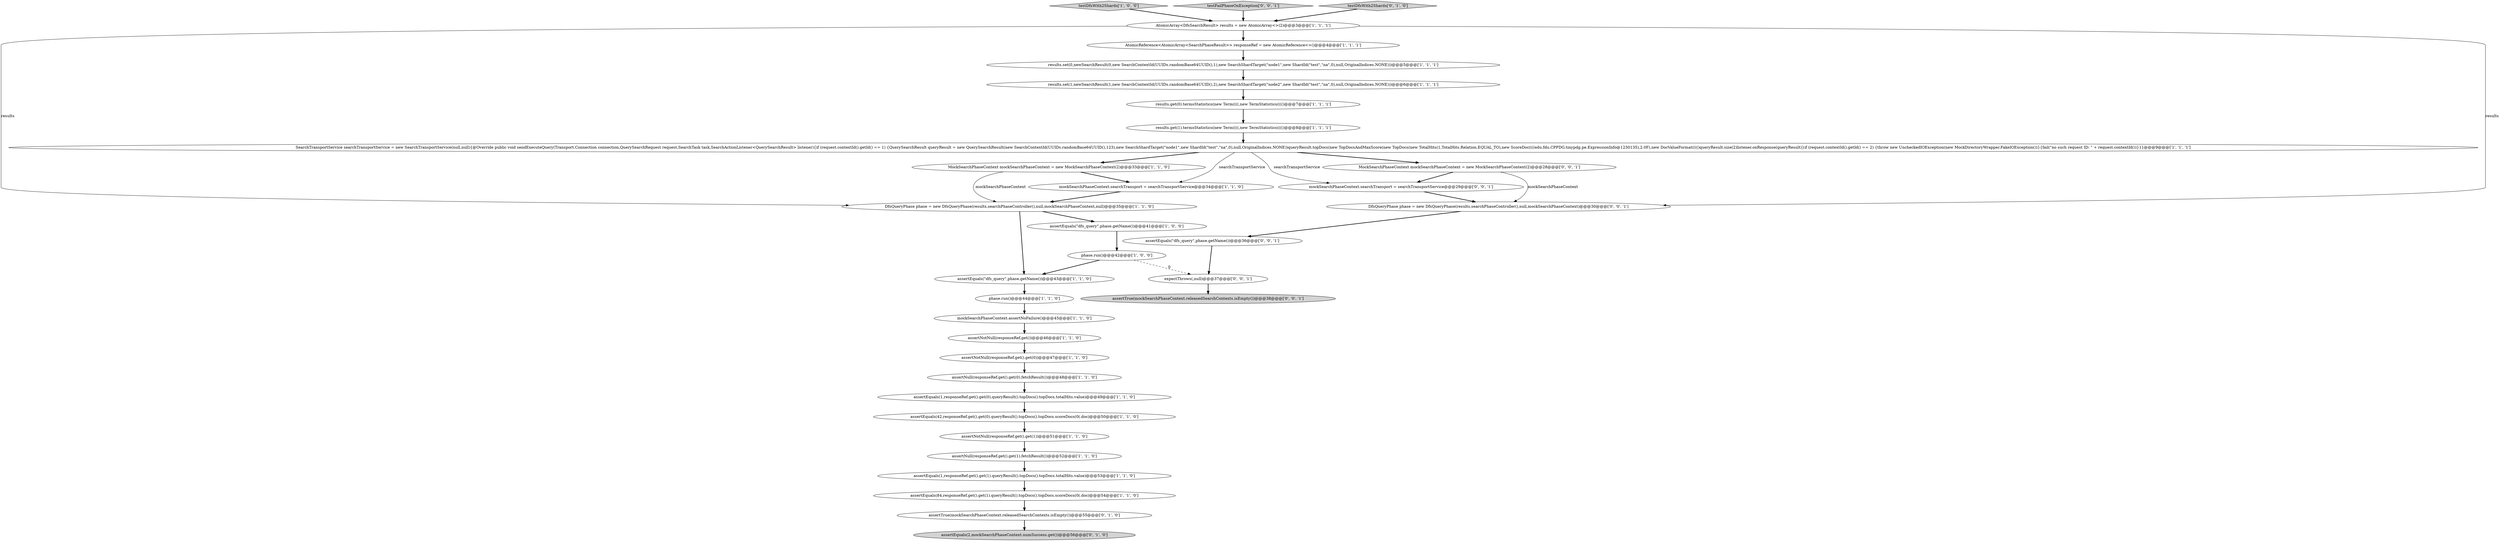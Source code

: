 digraph {
6 [style = filled, label = "mockSearchPhaseContext.assertNoFailure()@@@45@@@['1', '1', '0']", fillcolor = white, shape = ellipse image = "AAA0AAABBB1BBB"];
18 [style = filled, label = "AtomicReference<AtomicArray<SearchPhaseResult>> responseRef = new AtomicReference<>()@@@4@@@['1', '1', '1']", fillcolor = white, shape = ellipse image = "AAA0AAABBB1BBB"];
23 [style = filled, label = "testDfsWith2Shards['1', '0', '0']", fillcolor = lightgray, shape = diamond image = "AAA0AAABBB1BBB"];
11 [style = filled, label = "assertNotNull(responseRef.get())@@@46@@@['1', '1', '0']", fillcolor = white, shape = ellipse image = "AAA0AAABBB1BBB"];
7 [style = filled, label = "results.set(0,newSearchResult(0,new SearchContextId(UUIDs.randomBase64UUID(),1),new SearchShardTarget(\"node1\",new ShardId(\"test\",\"na\",0),null,OriginalIndices.NONE)))@@@5@@@['1', '1', '1']", fillcolor = white, shape = ellipse image = "AAA0AAABBB1BBB"];
15 [style = filled, label = "results.get(1).termsStatistics(new Term((((,new TermStatistics(((()@@@8@@@['1', '1', '1']", fillcolor = white, shape = ellipse image = "AAA0AAABBB1BBB"];
1 [style = filled, label = "MockSearchPhaseContext mockSearchPhaseContext = new MockSearchPhaseContext(2)@@@33@@@['1', '1', '0']", fillcolor = white, shape = ellipse image = "AAA0AAABBB1BBB"];
22 [style = filled, label = "assertNotNull(responseRef.get().get(0))@@@47@@@['1', '1', '0']", fillcolor = white, shape = ellipse image = "AAA0AAABBB1BBB"];
13 [style = filled, label = "phase.run()@@@44@@@['1', '1', '0']", fillcolor = white, shape = ellipse image = "AAA0AAABBB1BBB"];
24 [style = filled, label = "assertEquals(\"dfs_query\",phase.getName())@@@41@@@['1', '0', '0']", fillcolor = white, shape = ellipse image = "AAA0AAABBB1BBB"];
28 [style = filled, label = "expectThrows(,null)@@@37@@@['0', '0', '1']", fillcolor = white, shape = ellipse image = "AAA0AAABBB3BBB"];
29 [style = filled, label = "DfsQueryPhase phase = new DfsQueryPhase(results,searchPhaseController(),null,mockSearchPhaseContext)@@@30@@@['0', '0', '1']", fillcolor = white, shape = ellipse image = "AAA0AAABBB3BBB"];
12 [style = filled, label = "assertEquals(84,responseRef.get().get(1).queryResult().topDocs().topDocs.scoreDocs(0(.doc)@@@54@@@['1', '1', '0']", fillcolor = white, shape = ellipse image = "AAA0AAABBB1BBB"];
32 [style = filled, label = "assertEquals(\"dfs_query\",phase.getName())@@@36@@@['0', '0', '1']", fillcolor = white, shape = ellipse image = "AAA0AAABBB3BBB"];
9 [style = filled, label = "assertEquals(1,responseRef.get().get(0).queryResult().topDocs().topDocs.totalHits.value)@@@49@@@['1', '1', '0']", fillcolor = white, shape = ellipse image = "AAA0AAABBB1BBB"];
30 [style = filled, label = "assertTrue(mockSearchPhaseContext.releasedSearchContexts.isEmpty())@@@38@@@['0', '0', '1']", fillcolor = lightgray, shape = ellipse image = "AAA0AAABBB3BBB"];
21 [style = filled, label = "assertEquals(\"dfs_query\",phase.getName())@@@43@@@['1', '1', '0']", fillcolor = white, shape = ellipse image = "AAA0AAABBB1BBB"];
0 [style = filled, label = "assertNull(responseRef.get().get(1).fetchResult())@@@52@@@['1', '1', '0']", fillcolor = white, shape = ellipse image = "AAA0AAABBB1BBB"];
16 [style = filled, label = "results.set(1,newSearchResult(1,new SearchContextId(UUIDs.randomBase64UUID(),2),new SearchShardTarget(\"node2\",new ShardId(\"test\",\"na\",0),null,OriginalIndices.NONE)))@@@6@@@['1', '1', '1']", fillcolor = white, shape = ellipse image = "AAA0AAABBB1BBB"];
10 [style = filled, label = "assertEquals(1,responseRef.get().get(1).queryResult().topDocs().topDocs.totalHits.value)@@@53@@@['1', '1', '0']", fillcolor = white, shape = ellipse image = "AAA0AAABBB1BBB"];
19 [style = filled, label = "phase.run()@@@42@@@['1', '0', '0']", fillcolor = white, shape = ellipse image = "AAA0AAABBB1BBB"];
17 [style = filled, label = "assertNotNull(responseRef.get().get(1))@@@51@@@['1', '1', '0']", fillcolor = white, shape = ellipse image = "AAA0AAABBB1BBB"];
5 [style = filled, label = "assertEquals(42,responseRef.get().get(0).queryResult().topDocs().topDocs.scoreDocs(0(.doc)@@@50@@@['1', '1', '0']", fillcolor = white, shape = ellipse image = "AAA0AAABBB1BBB"];
8 [style = filled, label = "assertNull(responseRef.get().get(0).fetchResult())@@@48@@@['1', '1', '0']", fillcolor = white, shape = ellipse image = "AAA0AAABBB1BBB"];
31 [style = filled, label = "testFailPhaseOnException['0', '0', '1']", fillcolor = lightgray, shape = diamond image = "AAA0AAABBB3BBB"];
27 [style = filled, label = "assertEquals(2,mockSearchPhaseContext.numSuccess.get())@@@56@@@['0', '1', '0']", fillcolor = lightgray, shape = ellipse image = "AAA0AAABBB2BBB"];
3 [style = filled, label = "SearchTransportService searchTransportService = new SearchTransportService(null,null){@Override public void sendExecuteQuery(Transport.Connection connection,QuerySearchRequest request,SearchTask task,SearchActionListener<QuerySearchResult> listener){if (request.contextId().getId() == 1) {QuerySearchResult queryResult = new QuerySearchResult(new SearchContextId(UUIDs.randomBase64UUID(),123),new SearchShardTarget(\"node1\",new ShardId(\"test\",\"na\",0),null,OriginalIndices.NONE))queryResult.topDocs(new TopDocsAndMaxScore(new TopDocs(new TotalHits(1,TotalHits.Relation.EQUAL_TO),new ScoreDoc((((edu.fdu.CPPDG.tinypdg.pe.ExpressionInfo@1230135),2.0F),new DocValueFormat(((()queryResult.size(2)listener.onResponse(queryResult)}if (request.contextId().getId() == 2) {throw new UncheckedIOException(new MockDirectoryWrapper.FakeIOException())}{fail(\"no such request ID: \" + request.contextId())}}}@@@9@@@['1', '1', '1']", fillcolor = white, shape = ellipse image = "AAA0AAABBB1BBB"];
33 [style = filled, label = "mockSearchPhaseContext.searchTransport = searchTransportService@@@29@@@['0', '0', '1']", fillcolor = white, shape = ellipse image = "AAA0AAABBB3BBB"];
34 [style = filled, label = "MockSearchPhaseContext mockSearchPhaseContext = new MockSearchPhaseContext(2)@@@28@@@['0', '0', '1']", fillcolor = white, shape = ellipse image = "AAA0AAABBB3BBB"];
25 [style = filled, label = "testDfsWith2Shards['0', '1', '0']", fillcolor = lightgray, shape = diamond image = "AAA0AAABBB2BBB"];
2 [style = filled, label = "DfsQueryPhase phase = new DfsQueryPhase(results,searchPhaseController(),null,mockSearchPhaseContext,null)@@@35@@@['1', '1', '0']", fillcolor = white, shape = ellipse image = "AAA0AAABBB1BBB"];
14 [style = filled, label = "mockSearchPhaseContext.searchTransport = searchTransportService@@@34@@@['1', '1', '0']", fillcolor = white, shape = ellipse image = "AAA0AAABBB1BBB"];
20 [style = filled, label = "results.get(0).termsStatistics(new Term((((,new TermStatistics(((()@@@7@@@['1', '1', '1']", fillcolor = white, shape = ellipse image = "AAA0AAABBB1BBB"];
4 [style = filled, label = "AtomicArray<DfsSearchResult> results = new AtomicArray<>(2)@@@3@@@['1', '1', '1']", fillcolor = white, shape = ellipse image = "AAA0AAABBB1BBB"];
26 [style = filled, label = "assertTrue(mockSearchPhaseContext.releasedSearchContexts.isEmpty())@@@55@@@['0', '1', '0']", fillcolor = white, shape = ellipse image = "AAA0AAABBB2BBB"];
24->19 [style = bold, label=""];
3->1 [style = bold, label=""];
28->30 [style = bold, label=""];
3->33 [style = solid, label="searchTransportService"];
34->33 [style = bold, label=""];
4->2 [style = solid, label="results"];
23->4 [style = bold, label=""];
25->4 [style = bold, label=""];
31->4 [style = bold, label=""];
4->18 [style = bold, label=""];
12->26 [style = bold, label=""];
15->3 [style = bold, label=""];
5->17 [style = bold, label=""];
3->34 [style = bold, label=""];
33->29 [style = bold, label=""];
22->8 [style = bold, label=""];
4->29 [style = solid, label="results"];
26->27 [style = bold, label=""];
0->10 [style = bold, label=""];
17->0 [style = bold, label=""];
10->12 [style = bold, label=""];
2->21 [style = bold, label=""];
29->32 [style = bold, label=""];
6->11 [style = bold, label=""];
19->28 [style = dashed, label="0"];
7->16 [style = bold, label=""];
3->14 [style = solid, label="searchTransportService"];
8->9 [style = bold, label=""];
11->22 [style = bold, label=""];
9->5 [style = bold, label=""];
1->14 [style = bold, label=""];
14->2 [style = bold, label=""];
2->24 [style = bold, label=""];
13->6 [style = bold, label=""];
18->7 [style = bold, label=""];
16->20 [style = bold, label=""];
20->15 [style = bold, label=""];
32->28 [style = bold, label=""];
1->2 [style = solid, label="mockSearchPhaseContext"];
34->29 [style = solid, label="mockSearchPhaseContext"];
21->13 [style = bold, label=""];
19->21 [style = bold, label=""];
}
